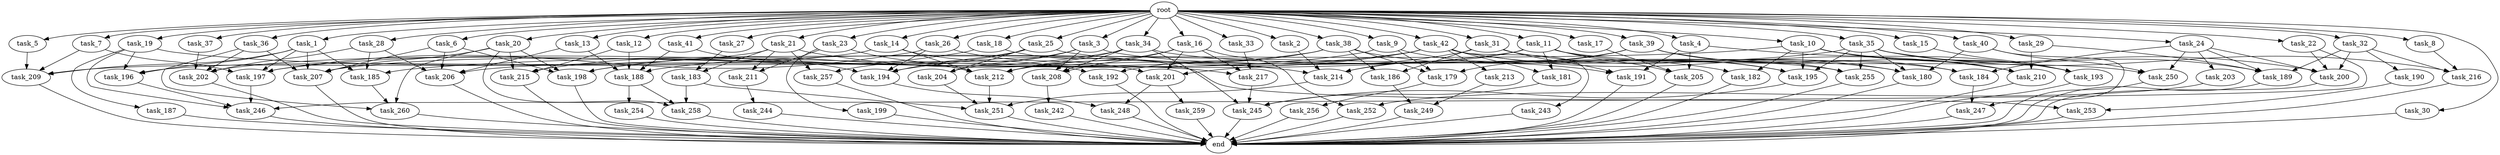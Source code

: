 digraph G {
  task_189 [size="16149077032.960001"];
  task_260 [size="10737418240.000000"];
  task_15 [size="10.240000"];
  task_7 [size="10.240000"];
  task_9 [size="10.240000"];
  task_40 [size="10.240000"];
  task_183 [size="8933531975.680000"];
  task_4 [size="10.240000"];
  task_179 [size="12799002542.080000"];
  task_245 [size="16664473108.480000"];
  task_13 [size="10.240000"];
  task_14 [size="10.240000"];
  task_253 [size="2748779069.440000"];
  task_3 [size="10.240000"];
  task_200 [size="12025908428.800001"];
  task_204 [size="1116691496.960000"];
  task_192 [size="6356551598.080000"];
  task_5 [size="10.240000"];
  task_20 [size="10.240000"];
  task_213 [size="2147483648.000000"];
  task_26 [size="10.240000"];
  task_28 [size="10.240000"];
  task_19 [size="10.240000"];
  task_203 [size="6957847019.520000"];
  task_41 [size="10.240000"];
  task_208 [size="4209067950.080000"];
  task_2 [size="10.240000"];
  task_186 [size="6356551598.080000"];
  task_251 [size="23364622090.240002"];
  task_185 [size="3693671874.560000"];
  task_1 [size="10.240000"];
  task_199 [size="6957847019.520000"];
  task_190 [size="773094113.280000"];
  task_201 [size="7387343749.120000"];
  task_36 [size="10.240000"];
  task_31 [size="10.240000"];
  task_188 [size="16320875724.800001"];
  task_191 [size="6700148981.760000"];
  task_23 [size="10.240000"];
  task_194 [size="6012954214.400001"];
  task_193 [size="9792525434.880001"];
  task_215 [size="4294967296.000000"];
  task_29 [size="10.240000"];
  task_257 [size="9363028705.280001"];
  task_30 [size="10.240000"];
  task_205 [size="10307921510.400000"];
  task_197 [size="5068061409.280000"];
  task_195 [size="9878424780.800001"];
  task_246 [size="12197707120.639999"];
  task_180 [size="10909216931.840000"];
  task_209 [size="10479720202.240000"];
  task_217 [size="10737418240.000000"];
  task_210 [size="11596411699.200001"];
  task_184 [size="10393820856.320000"];
  task_244 [size="343597383.680000"];
  task_24 [size="10.240000"];
  task_18 [size="10.240000"];
  task_243 [size="2147483648.000000"];
  task_249 [size="4552665333.760000"];
  task_254 [size="4209067950.080000"];
  task_242 [size="4209067950.080000"];
  task_25 [size="10.240000"];
  task_32 [size="10.240000"];
  task_12 [size="10.240000"];
  task_22 [size="10.240000"];
  task_248 [size="7301444403.200000"];
  task_42 [size="10.240000"];
  task_21 [size="10.240000"];
  task_256 [size="343597383.680000"];
  task_16 [size="10.240000"];
  task_212 [size="18811956756.480000"];
  task_259 [size="4209067950.080000"];
  task_39 [size="10.240000"];
  task_216 [size="13572096655.360001"];
  task_8 [size="10.240000"];
  task_34 [size="10.240000"];
  root [size="0.000000"];
  task_17 [size="10.240000"];
  task_214 [size="17265768529.920002"];
  end [size="0.000000"];
  task_202 [size="19069654794.240002"];
  task_10 [size="10.240000"];
  task_207 [size="21131239096.320000"];
  task_27 [size="10.240000"];
  task_182 [size="7645041786.880000"];
  task_6 [size="10.240000"];
  task_37 [size="10.240000"];
  task_35 [size="10.240000"];
  task_33 [size="10.240000"];
  task_38 [size="10.240000"];
  task_181 [size="3521873182.720000"];
  task_196 [size="10479720202.240000"];
  task_255 [size="8074538516.480000"];
  task_198 [size="6957847019.520000"];
  task_247 [size="4982162063.360000"];
  task_206 [size="17008070492.160000"];
  task_187 [size="5497558138.880000"];
  task_211 [size="15547781611.520000"];
  task_11 [size="10.240000"];
  task_258 [size="8074538516.480000"];
  task_250 [size="12541304504.320000"];
  task_252 [size="11682311045.120001"];

  task_189 -> end [size="1.000000"];
  task_260 -> end [size="1.000000"];
  task_15 -> task_193 [size="301989888.000000"];
  task_7 -> task_197 [size="75497472.000000"];
  task_7 -> task_209 [size="75497472.000000"];
  task_9 -> task_179 [size="536870912.000000"];
  task_9 -> task_207 [size="536870912.000000"];
  task_9 -> task_182 [size="536870912.000000"];
  task_40 -> task_250 [size="411041792.000000"];
  task_40 -> task_180 [size="411041792.000000"];
  task_40 -> task_247 [size="411041792.000000"];
  task_183 -> task_258 [size="301989888.000000"];
  task_183 -> task_251 [size="301989888.000000"];
  task_4 -> task_191 [size="33554432.000000"];
  task_4 -> task_193 [size="33554432.000000"];
  task_4 -> task_205 [size="33554432.000000"];
  task_179 -> task_256 [size="33554432.000000"];
  task_245 -> end [size="1.000000"];
  task_13 -> task_188 [size="838860800.000000"];
  task_13 -> task_206 [size="838860800.000000"];
  task_14 -> task_196 [size="411041792.000000"];
  task_14 -> task_192 [size="411041792.000000"];
  task_14 -> task_212 [size="411041792.000000"];
  task_253 -> end [size="1.000000"];
  task_3 -> task_255 [size="75497472.000000"];
  task_3 -> task_204 [size="75497472.000000"];
  task_3 -> task_208 [size="75497472.000000"];
  task_3 -> task_257 [size="75497472.000000"];
  task_200 -> end [size="1.000000"];
  task_204 -> task_251 [size="838860800.000000"];
  task_192 -> end [size="1.000000"];
  task_5 -> task_209 [size="33554432.000000"];
  task_20 -> task_198 [size="75497472.000000"];
  task_20 -> task_207 [size="75497472.000000"];
  task_20 -> task_215 [size="75497472.000000"];
  task_20 -> task_260 [size="75497472.000000"];
  task_20 -> task_258 [size="75497472.000000"];
  task_213 -> task_249 [size="411041792.000000"];
  task_26 -> task_197 [size="209715200.000000"];
  task_26 -> task_201 [size="209715200.000000"];
  task_26 -> task_194 [size="209715200.000000"];
  task_28 -> task_202 [size="75497472.000000"];
  task_28 -> task_185 [size="75497472.000000"];
  task_28 -> task_206 [size="75497472.000000"];
  task_19 -> task_246 [size="536870912.000000"];
  task_19 -> task_217 [size="536870912.000000"];
  task_19 -> task_187 [size="536870912.000000"];
  task_19 -> task_196 [size="536870912.000000"];
  task_203 -> task_252 [size="838860800.000000"];
  task_41 -> task_188 [size="134217728.000000"];
  task_41 -> task_194 [size="134217728.000000"];
  task_208 -> task_242 [size="411041792.000000"];
  task_2 -> task_214 [size="411041792.000000"];
  task_186 -> task_249 [size="33554432.000000"];
  task_251 -> end [size="1.000000"];
  task_185 -> task_260 [size="134217728.000000"];
  task_1 -> task_197 [size="75497472.000000"];
  task_1 -> task_196 [size="75497472.000000"];
  task_1 -> task_207 [size="75497472.000000"];
  task_1 -> task_209 [size="75497472.000000"];
  task_1 -> task_185 [size="75497472.000000"];
  task_199 -> end [size="1.000000"];
  task_190 -> task_253 [size="134217728.000000"];
  task_201 -> task_248 [size="411041792.000000"];
  task_201 -> task_259 [size="411041792.000000"];
  task_36 -> task_202 [size="838860800.000000"];
  task_36 -> task_207 [size="838860800.000000"];
  task_36 -> task_260 [size="838860800.000000"];
  task_31 -> task_180 [size="209715200.000000"];
  task_31 -> task_191 [size="209715200.000000"];
  task_31 -> task_186 [size="209715200.000000"];
  task_31 -> task_201 [size="209715200.000000"];
  task_188 -> task_258 [size="411041792.000000"];
  task_188 -> task_254 [size="411041792.000000"];
  task_191 -> end [size="1.000000"];
  task_23 -> task_211 [size="679477248.000000"];
  task_23 -> task_199 [size="679477248.000000"];
  task_23 -> task_212 [size="679477248.000000"];
  task_194 -> task_248 [size="301989888.000000"];
  task_193 -> end [size="1.000000"];
  task_215 -> end [size="1.000000"];
  task_29 -> task_189 [size="411041792.000000"];
  task_29 -> task_210 [size="411041792.000000"];
  task_257 -> end [size="1.000000"];
  task_30 -> end [size="1.000000"];
  task_205 -> end [size="1.000000"];
  task_197 -> task_246 [size="33554432.000000"];
  task_195 -> task_245 [size="75497472.000000"];
  task_246 -> end [size="1.000000"];
  task_180 -> end [size="1.000000"];
  task_209 -> end [size="1.000000"];
  task_217 -> task_245 [size="679477248.000000"];
  task_210 -> end [size="1.000000"];
  task_184 -> task_247 [size="75497472.000000"];
  task_244 -> end [size="1.000000"];
  task_24 -> task_203 [size="679477248.000000"];
  task_24 -> task_189 [size="679477248.000000"];
  task_24 -> task_200 [size="679477248.000000"];
  task_24 -> task_250 [size="679477248.000000"];
  task_24 -> task_184 [size="679477248.000000"];
  task_18 -> task_253 [size="134217728.000000"];
  task_18 -> task_215 [size="134217728.000000"];
  task_243 -> end [size="1.000000"];
  task_249 -> end [size="1.000000"];
  task_254 -> end [size="1.000000"];
  task_242 -> end [size="1.000000"];
  task_25 -> task_198 [size="33554432.000000"];
  task_25 -> task_180 [size="33554432.000000"];
  task_25 -> task_204 [size="33554432.000000"];
  task_25 -> task_194 [size="33554432.000000"];
  task_32 -> task_189 [size="75497472.000000"];
  task_32 -> task_190 [size="75497472.000000"];
  task_32 -> task_200 [size="75497472.000000"];
  task_32 -> task_216 [size="75497472.000000"];
  task_12 -> task_188 [size="209715200.000000"];
  task_12 -> task_215 [size="209715200.000000"];
  task_22 -> task_246 [size="209715200.000000"];
  task_22 -> task_200 [size="209715200.000000"];
  task_248 -> end [size="1.000000"];
  task_42 -> task_181 [size="209715200.000000"];
  task_42 -> task_192 [size="209715200.000000"];
  task_42 -> task_195 [size="209715200.000000"];
  task_42 -> task_210 [size="209715200.000000"];
  task_42 -> task_206 [size="209715200.000000"];
  task_42 -> task_243 [size="209715200.000000"];
  task_42 -> task_194 [size="209715200.000000"];
  task_42 -> task_213 [size="209715200.000000"];
  task_21 -> task_209 [size="838860800.000000"];
  task_21 -> task_211 [size="838860800.000000"];
  task_21 -> task_183 [size="838860800.000000"];
  task_21 -> task_214 [size="838860800.000000"];
  task_21 -> task_257 [size="838860800.000000"];
  task_256 -> end [size="1.000000"];
  task_16 -> task_252 [size="301989888.000000"];
  task_16 -> task_217 [size="301989888.000000"];
  task_16 -> task_208 [size="301989888.000000"];
  task_16 -> task_212 [size="301989888.000000"];
  task_16 -> task_201 [size="301989888.000000"];
  task_212 -> task_251 [size="301989888.000000"];
  task_259 -> end [size="1.000000"];
  task_39 -> task_179 [size="301989888.000000"];
  task_39 -> task_184 [size="301989888.000000"];
  task_39 -> task_214 [size="301989888.000000"];
  task_39 -> task_210 [size="301989888.000000"];
  task_39 -> task_255 [size="301989888.000000"];
  task_216 -> end [size="1.000000"];
  task_8 -> task_216 [size="838860800.000000"];
  task_34 -> task_198 [size="33554432.000000"];
  task_34 -> task_208 [size="33554432.000000"];
  task_34 -> task_184 [size="33554432.000000"];
  task_34 -> task_245 [size="33554432.000000"];
  task_34 -> task_212 [size="33554432.000000"];
  root -> task_39 [size="1.000000"];
  root -> task_26 [size="1.000000"];
  root -> task_8 [size="1.000000"];
  root -> task_34 [size="1.000000"];
  root -> task_28 [size="1.000000"];
  root -> task_15 [size="1.000000"];
  root -> task_2 [size="1.000000"];
  root -> task_17 [size="1.000000"];
  root -> task_9 [size="1.000000"];
  root -> task_6 [size="1.000000"];
  root -> task_40 [size="1.000000"];
  root -> task_10 [size="1.000000"];
  root -> task_27 [size="1.000000"];
  root -> task_7 [size="1.000000"];
  root -> task_4 [size="1.000000"];
  root -> task_24 [size="1.000000"];
  root -> task_25 [size="1.000000"];
  root -> task_18 [size="1.000000"];
  root -> task_33 [size="1.000000"];
  root -> task_35 [size="1.000000"];
  root -> task_13 [size="1.000000"];
  root -> task_31 [size="1.000000"];
  root -> task_14 [size="1.000000"];
  root -> task_1 [size="1.000000"];
  root -> task_23 [size="1.000000"];
  root -> task_11 [size="1.000000"];
  root -> task_3 [size="1.000000"];
  root -> task_37 [size="1.000000"];
  root -> task_20 [size="1.000000"];
  root -> task_29 [size="1.000000"];
  root -> task_32 [size="1.000000"];
  root -> task_5 [size="1.000000"];
  root -> task_12 [size="1.000000"];
  root -> task_38 [size="1.000000"];
  root -> task_22 [size="1.000000"];
  root -> task_19 [size="1.000000"];
  root -> task_41 [size="1.000000"];
  root -> task_36 [size="1.000000"];
  root -> task_21 [size="1.000000"];
  root -> task_16 [size="1.000000"];
  root -> task_42 [size="1.000000"];
  root -> task_30 [size="1.000000"];
  task_17 -> task_205 [size="838860800.000000"];
  task_214 -> task_251 [size="838860800.000000"];
  task_202 -> end [size="1.000000"];
  task_10 -> task_182 [size="209715200.000000"];
  task_10 -> task_210 [size="209715200.000000"];
  task_10 -> task_185 [size="209715200.000000"];
  task_10 -> task_195 [size="209715200.000000"];
  task_10 -> task_200 [size="209715200.000000"];
  task_10 -> task_193 [size="209715200.000000"];
  task_207 -> end [size="1.000000"];
  task_27 -> task_183 [size="33554432.000000"];
  task_182 -> end [size="1.000000"];
  task_6 -> task_198 [size="536870912.000000"];
  task_6 -> task_207 [size="536870912.000000"];
  task_6 -> task_206 [size="536870912.000000"];
  task_37 -> task_202 [size="536870912.000000"];
  task_35 -> task_189 [size="411041792.000000"];
  task_35 -> task_195 [size="411041792.000000"];
  task_35 -> task_188 [size="411041792.000000"];
  task_35 -> task_180 [size="411041792.000000"];
  task_35 -> task_216 [size="411041792.000000"];
  task_35 -> task_193 [size="411041792.000000"];
  task_35 -> task_255 [size="411041792.000000"];
  task_33 -> task_217 [size="209715200.000000"];
  task_38 -> task_202 [size="411041792.000000"];
  task_38 -> task_179 [size="411041792.000000"];
  task_38 -> task_191 [size="411041792.000000"];
  task_38 -> task_186 [size="411041792.000000"];
  task_38 -> task_212 [size="411041792.000000"];
  task_181 -> task_245 [size="838860800.000000"];
  task_196 -> task_246 [size="411041792.000000"];
  task_255 -> end [size="1.000000"];
  task_198 -> end [size="1.000000"];
  task_247 -> end [size="1.000000"];
  task_206 -> end [size="1.000000"];
  task_187 -> end [size="1.000000"];
  task_211 -> task_244 [size="33554432.000000"];
  task_11 -> task_197 [size="134217728.000000"];
  task_11 -> task_181 [size="134217728.000000"];
  task_11 -> task_195 [size="134217728.000000"];
  task_11 -> task_250 [size="134217728.000000"];
  task_11 -> task_214 [size="134217728.000000"];
  task_11 -> task_205 [size="134217728.000000"];
  task_258 -> end [size="1.000000"];
  task_250 -> end [size="1.000000"];
  task_252 -> end [size="1.000000"];
}
